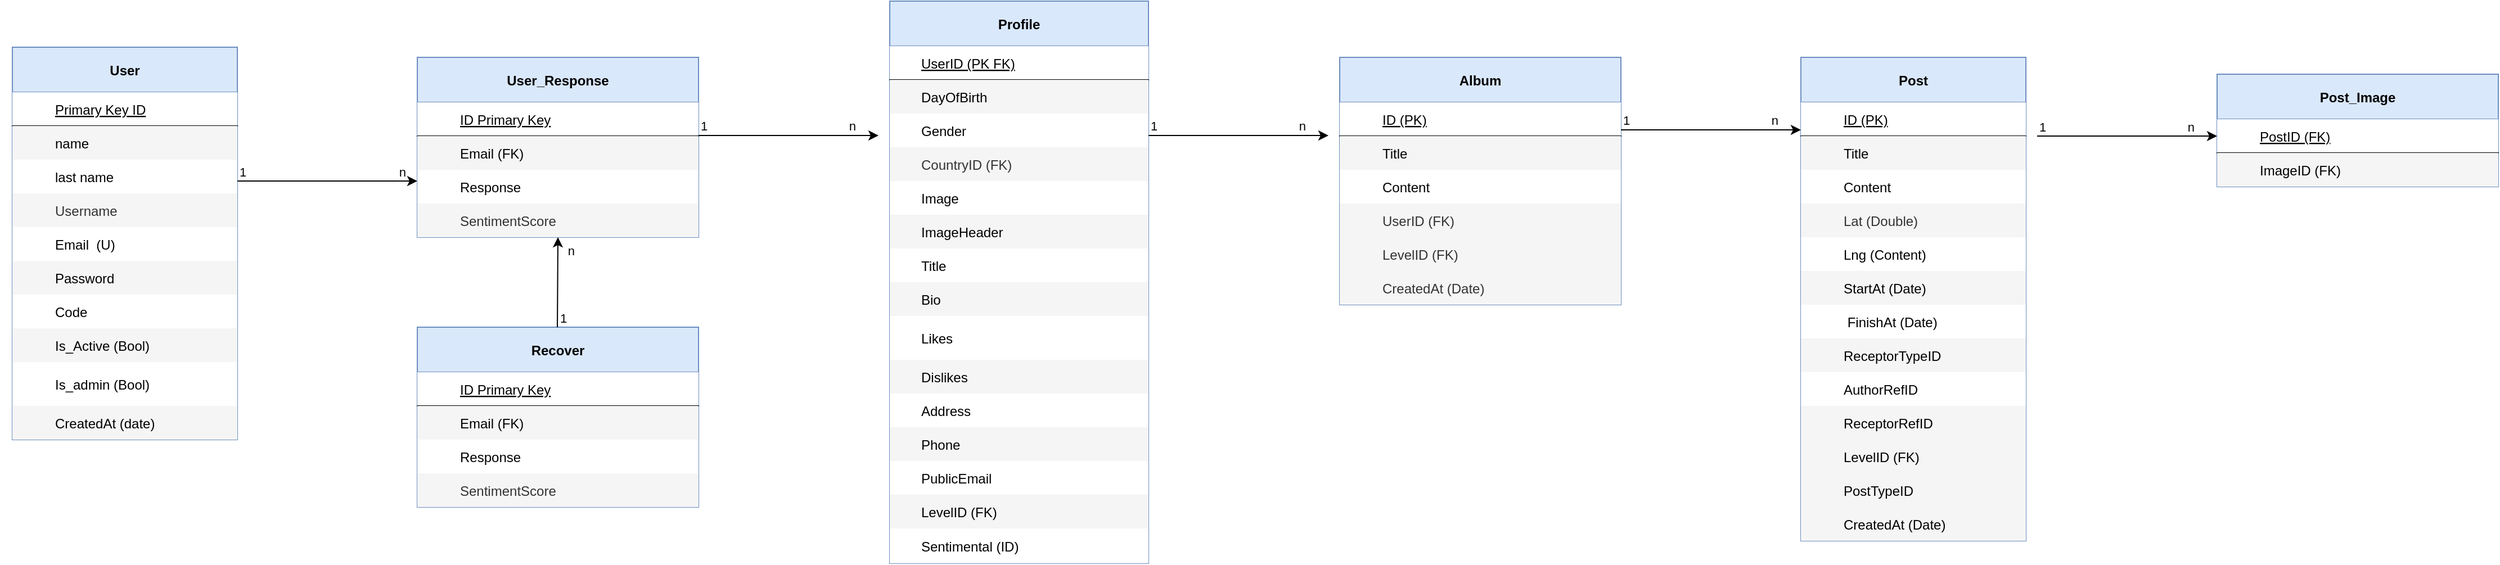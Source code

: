 <mxfile version="24.2.5" type="github">
  <diagram id="R2lEEEUBdFMjLlhIrx00" name="Page-1">
    <mxGraphModel dx="1050" dy="557" grid="1" gridSize="10" guides="1" tooltips="1" connect="1" arrows="1" fold="1" page="1" pageScale="1" pageWidth="850" pageHeight="1100" math="0" shadow="0" extFonts="Permanent Marker^https://fonts.googleapis.com/css?family=Permanent+Marker">
      <root>
        <mxCell id="0" />
        <mxCell id="1" parent="0" />
        <mxCell id="C-vyLk0tnHw3VtMMgP7b-23" value="User" style="shape=table;startSize=40;container=1;collapsible=1;childLayout=tableLayout;fixedRows=1;rowLines=0;fontStyle=1;align=center;resizeLast=1;fillColor=#dae8fc;strokeColor=#6c8ebf;" parent="1" vertex="1">
          <mxGeometry x="130" y="121" width="200" height="349" as="geometry" />
        </mxCell>
        <mxCell id="C-vyLk0tnHw3VtMMgP7b-24" value="" style="shape=partialRectangle;collapsible=0;dropTarget=0;pointerEvents=0;points=[[0,0.5],[1,0.5]];portConstraint=eastwest;top=0;left=0;right=0;bottom=1;" parent="C-vyLk0tnHw3VtMMgP7b-23" vertex="1">
          <mxGeometry y="40" width="200" height="30" as="geometry" />
        </mxCell>
        <mxCell id="C-vyLk0tnHw3VtMMgP7b-25" value="" style="shape=partialRectangle;overflow=hidden;connectable=0;fillColor=none;top=0;left=0;bottom=0;right=0;fontStyle=1;" parent="C-vyLk0tnHw3VtMMgP7b-24" vertex="1">
          <mxGeometry width="30" height="30" as="geometry">
            <mxRectangle width="30" height="30" as="alternateBounds" />
          </mxGeometry>
        </mxCell>
        <mxCell id="C-vyLk0tnHw3VtMMgP7b-26" value="Primary Key ID" style="shape=partialRectangle;overflow=hidden;connectable=0;fillColor=none;top=0;left=0;bottom=0;right=0;align=left;spacingLeft=6;fontStyle=4;" parent="C-vyLk0tnHw3VtMMgP7b-24" vertex="1">
          <mxGeometry x="30" width="170" height="30" as="geometry">
            <mxRectangle width="170" height="30" as="alternateBounds" />
          </mxGeometry>
        </mxCell>
        <mxCell id="eIMBk2BtrGEwLz7ibbDw-9" value="" style="shape=partialRectangle;collapsible=0;dropTarget=0;pointerEvents=0;fillColor=#f5f5f5;points=[[0,0.5],[1,0.5]];portConstraint=eastwest;top=0;left=0;right=0;bottom=0;fontColor=#333333;strokeColor=#666666;" vertex="1" parent="C-vyLk0tnHw3VtMMgP7b-23">
          <mxGeometry y="70" width="200" height="30" as="geometry" />
        </mxCell>
        <mxCell id="eIMBk2BtrGEwLz7ibbDw-10" value="" style="shape=partialRectangle;overflow=hidden;connectable=0;fillColor=none;top=0;left=0;bottom=0;right=0;" vertex="1" parent="eIMBk2BtrGEwLz7ibbDw-9">
          <mxGeometry width="30" height="30" as="geometry">
            <mxRectangle width="30" height="30" as="alternateBounds" />
          </mxGeometry>
        </mxCell>
        <mxCell id="eIMBk2BtrGEwLz7ibbDw-11" value="name " style="shape=partialRectangle;overflow=hidden;connectable=0;fillColor=none;top=0;left=0;bottom=0;right=0;align=left;spacingLeft=6;" vertex="1" parent="eIMBk2BtrGEwLz7ibbDw-9">
          <mxGeometry x="30" width="170" height="30" as="geometry">
            <mxRectangle width="170" height="30" as="alternateBounds" />
          </mxGeometry>
        </mxCell>
        <mxCell id="eIMBk2BtrGEwLz7ibbDw-12" value="" style="shape=partialRectangle;collapsible=0;dropTarget=0;pointerEvents=0;points=[[0,0.5],[1,0.5]];portConstraint=eastwest;top=0;left=0;right=0;bottom=0;" vertex="1" parent="C-vyLk0tnHw3VtMMgP7b-23">
          <mxGeometry y="100" width="200" height="30" as="geometry" />
        </mxCell>
        <mxCell id="eIMBk2BtrGEwLz7ibbDw-13" value="" style="shape=partialRectangle;overflow=hidden;connectable=0;fillColor=none;top=0;left=0;bottom=0;right=0;" vertex="1" parent="eIMBk2BtrGEwLz7ibbDw-12">
          <mxGeometry width="30" height="30" as="geometry">
            <mxRectangle width="30" height="30" as="alternateBounds" />
          </mxGeometry>
        </mxCell>
        <mxCell id="eIMBk2BtrGEwLz7ibbDw-14" value="last name" style="shape=partialRectangle;overflow=hidden;connectable=0;fillColor=none;top=0;left=0;bottom=0;right=0;align=left;spacingLeft=6;" vertex="1" parent="eIMBk2BtrGEwLz7ibbDw-12">
          <mxGeometry x="30" width="170" height="30" as="geometry">
            <mxRectangle width="170" height="30" as="alternateBounds" />
          </mxGeometry>
        </mxCell>
        <mxCell id="eIMBk2BtrGEwLz7ibbDw-15" value="" style="shape=partialRectangle;collapsible=0;dropTarget=0;pointerEvents=0;fillColor=#dae8fc;points=[[0,0.5],[1,0.5]];portConstraint=eastwest;top=0;left=0;right=0;bottom=0;strokeColor=#6c8ebf;" vertex="1" parent="C-vyLk0tnHw3VtMMgP7b-23">
          <mxGeometry y="130" width="200" height="30" as="geometry" />
        </mxCell>
        <mxCell id="eIMBk2BtrGEwLz7ibbDw-16" value="" style="shape=partialRectangle;overflow=hidden;connectable=0;fillColor=#f5f5f5;top=0;left=0;bottom=0;right=0;fontColor=#333333;strokeColor=#666666;" vertex="1" parent="eIMBk2BtrGEwLz7ibbDw-15">
          <mxGeometry width="30" height="30" as="geometry">
            <mxRectangle width="30" height="30" as="alternateBounds" />
          </mxGeometry>
        </mxCell>
        <mxCell id="eIMBk2BtrGEwLz7ibbDw-17" value="Username" style="shape=partialRectangle;overflow=hidden;connectable=0;fillColor=#f5f5f5;top=0;left=0;bottom=0;right=0;align=left;spacingLeft=6;fontColor=#333333;strokeColor=#666666;" vertex="1" parent="eIMBk2BtrGEwLz7ibbDw-15">
          <mxGeometry x="30" width="170" height="30" as="geometry">
            <mxRectangle width="170" height="30" as="alternateBounds" />
          </mxGeometry>
        </mxCell>
        <mxCell id="eIMBk2BtrGEwLz7ibbDw-18" value="" style="shape=partialRectangle;collapsible=0;dropTarget=0;pointerEvents=0;points=[[0,0.5],[1,0.5]];portConstraint=eastwest;top=0;left=0;right=0;bottom=0;" vertex="1" parent="C-vyLk0tnHw3VtMMgP7b-23">
          <mxGeometry y="160" width="200" height="30" as="geometry" />
        </mxCell>
        <mxCell id="eIMBk2BtrGEwLz7ibbDw-19" value="" style="shape=partialRectangle;overflow=hidden;connectable=0;fillColor=none;top=0;left=0;bottom=0;right=0;" vertex="1" parent="eIMBk2BtrGEwLz7ibbDw-18">
          <mxGeometry width="30" height="30" as="geometry">
            <mxRectangle width="30" height="30" as="alternateBounds" />
          </mxGeometry>
        </mxCell>
        <mxCell id="eIMBk2BtrGEwLz7ibbDw-20" value="Email  (U)" style="shape=partialRectangle;overflow=hidden;connectable=0;fillColor=none;top=0;left=0;bottom=0;right=0;align=left;spacingLeft=6;" vertex="1" parent="eIMBk2BtrGEwLz7ibbDw-18">
          <mxGeometry x="30" width="170" height="30" as="geometry">
            <mxRectangle width="170" height="30" as="alternateBounds" />
          </mxGeometry>
        </mxCell>
        <mxCell id="eIMBk2BtrGEwLz7ibbDw-21" value="" style="shape=partialRectangle;collapsible=0;dropTarget=0;pointerEvents=0;fillColor=#f5f5f5;points=[[0,0.5],[1,0.5]];portConstraint=eastwest;top=0;left=0;right=0;bottom=0;fontColor=#333333;strokeColor=#666666;" vertex="1" parent="C-vyLk0tnHw3VtMMgP7b-23">
          <mxGeometry y="190" width="200" height="30" as="geometry" />
        </mxCell>
        <mxCell id="eIMBk2BtrGEwLz7ibbDw-22" value="" style="shape=partialRectangle;overflow=hidden;connectable=0;fillColor=none;top=0;left=0;bottom=0;right=0;" vertex="1" parent="eIMBk2BtrGEwLz7ibbDw-21">
          <mxGeometry width="30" height="30" as="geometry">
            <mxRectangle width="30" height="30" as="alternateBounds" />
          </mxGeometry>
        </mxCell>
        <mxCell id="eIMBk2BtrGEwLz7ibbDw-23" value="Password" style="shape=partialRectangle;overflow=hidden;connectable=0;fillColor=none;top=0;left=0;bottom=0;right=0;align=left;spacingLeft=6;" vertex="1" parent="eIMBk2BtrGEwLz7ibbDw-21">
          <mxGeometry x="30" width="170" height="30" as="geometry">
            <mxRectangle width="170" height="30" as="alternateBounds" />
          </mxGeometry>
        </mxCell>
        <mxCell id="eIMBk2BtrGEwLz7ibbDw-24" value="" style="shape=partialRectangle;collapsible=0;dropTarget=0;pointerEvents=0;points=[[0,0.5],[1,0.5]];portConstraint=eastwest;top=0;left=0;right=0;bottom=0;" vertex="1" parent="C-vyLk0tnHw3VtMMgP7b-23">
          <mxGeometry y="220" width="200" height="30" as="geometry" />
        </mxCell>
        <mxCell id="eIMBk2BtrGEwLz7ibbDw-25" value="" style="shape=partialRectangle;overflow=hidden;connectable=0;fillColor=none;top=0;left=0;bottom=0;right=0;" vertex="1" parent="eIMBk2BtrGEwLz7ibbDw-24">
          <mxGeometry width="30" height="30" as="geometry">
            <mxRectangle width="30" height="30" as="alternateBounds" />
          </mxGeometry>
        </mxCell>
        <mxCell id="eIMBk2BtrGEwLz7ibbDw-26" value="Code" style="shape=partialRectangle;overflow=hidden;connectable=0;fillColor=none;top=0;left=0;bottom=0;right=0;align=left;spacingLeft=6;" vertex="1" parent="eIMBk2BtrGEwLz7ibbDw-24">
          <mxGeometry x="30" width="170" height="30" as="geometry">
            <mxRectangle width="170" height="30" as="alternateBounds" />
          </mxGeometry>
        </mxCell>
        <mxCell id="eIMBk2BtrGEwLz7ibbDw-27" value="" style="shape=partialRectangle;collapsible=0;dropTarget=0;pointerEvents=0;fillColor=#f5f5f5;points=[[0,0.5],[1,0.5]];portConstraint=eastwest;top=0;left=0;right=0;bottom=0;fontColor=#333333;strokeColor=#666666;" vertex="1" parent="C-vyLk0tnHw3VtMMgP7b-23">
          <mxGeometry y="250" width="200" height="30" as="geometry" />
        </mxCell>
        <mxCell id="eIMBk2BtrGEwLz7ibbDw-28" value="" style="shape=partialRectangle;overflow=hidden;connectable=0;fillColor=none;top=0;left=0;bottom=0;right=0;" vertex="1" parent="eIMBk2BtrGEwLz7ibbDw-27">
          <mxGeometry width="30" height="30" as="geometry">
            <mxRectangle width="30" height="30" as="alternateBounds" />
          </mxGeometry>
        </mxCell>
        <mxCell id="eIMBk2BtrGEwLz7ibbDw-29" value="Is_Active (Bool)" style="shape=partialRectangle;overflow=hidden;connectable=0;fillColor=none;top=0;left=0;bottom=0;right=0;align=left;spacingLeft=6;" vertex="1" parent="eIMBk2BtrGEwLz7ibbDw-27">
          <mxGeometry x="30" width="170" height="30" as="geometry">
            <mxRectangle width="170" height="30" as="alternateBounds" />
          </mxGeometry>
        </mxCell>
        <mxCell id="eIMBk2BtrGEwLz7ibbDw-30" value="" style="shape=partialRectangle;collapsible=0;dropTarget=0;pointerEvents=0;points=[[0,0.5],[1,0.5]];portConstraint=eastwest;top=0;left=0;right=0;bottom=0;" vertex="1" parent="C-vyLk0tnHw3VtMMgP7b-23">
          <mxGeometry y="280" width="200" height="39" as="geometry" />
        </mxCell>
        <mxCell id="eIMBk2BtrGEwLz7ibbDw-31" value="" style="shape=partialRectangle;overflow=hidden;connectable=0;fillColor=none;top=0;left=0;bottom=0;right=0;" vertex="1" parent="eIMBk2BtrGEwLz7ibbDw-30">
          <mxGeometry width="30" height="39" as="geometry">
            <mxRectangle width="30" height="39" as="alternateBounds" />
          </mxGeometry>
        </mxCell>
        <mxCell id="eIMBk2BtrGEwLz7ibbDw-32" value="Is_admin (Bool)" style="shape=partialRectangle;overflow=hidden;connectable=0;fillColor=none;top=0;left=0;bottom=0;right=0;align=left;spacingLeft=6;" vertex="1" parent="eIMBk2BtrGEwLz7ibbDw-30">
          <mxGeometry x="30" width="170" height="39" as="geometry">
            <mxRectangle width="170" height="39" as="alternateBounds" />
          </mxGeometry>
        </mxCell>
        <mxCell id="C-vyLk0tnHw3VtMMgP7b-27" value="" style="shape=partialRectangle;collapsible=0;dropTarget=0;pointerEvents=0;fillColor=#f5f5f5;points=[[0,0.5],[1,0.5]];portConstraint=eastwest;top=0;left=0;right=0;bottom=0;fontColor=#333333;strokeColor=#666666;" parent="C-vyLk0tnHw3VtMMgP7b-23" vertex="1">
          <mxGeometry y="319" width="200" height="30" as="geometry" />
        </mxCell>
        <mxCell id="C-vyLk0tnHw3VtMMgP7b-28" value="" style="shape=partialRectangle;overflow=hidden;connectable=0;fillColor=none;top=0;left=0;bottom=0;right=0;" parent="C-vyLk0tnHw3VtMMgP7b-27" vertex="1">
          <mxGeometry width="30" height="30" as="geometry">
            <mxRectangle width="30" height="30" as="alternateBounds" />
          </mxGeometry>
        </mxCell>
        <mxCell id="C-vyLk0tnHw3VtMMgP7b-29" value="CreatedAt (date)" style="shape=partialRectangle;overflow=hidden;connectable=0;fillColor=none;top=0;left=0;bottom=0;right=0;align=left;spacingLeft=6;" parent="C-vyLk0tnHw3VtMMgP7b-27" vertex="1">
          <mxGeometry x="30" width="170" height="30" as="geometry">
            <mxRectangle width="170" height="30" as="alternateBounds" />
          </mxGeometry>
        </mxCell>
        <mxCell id="eIMBk2BtrGEwLz7ibbDw-5" value="" style="shape=partialRectangle;overflow=hidden;connectable=0;fillColor=none;top=0;left=0;bottom=0;right=0;fontStyle=1;" vertex="1" parent="1">
          <mxGeometry x="120" y="180" width="30" height="30" as="geometry">
            <mxRectangle width="30" height="30" as="alternateBounds" />
          </mxGeometry>
        </mxCell>
        <mxCell id="eIMBk2BtrGEwLz7ibbDw-33" value="User_Response" style="shape=table;startSize=40;container=1;collapsible=1;childLayout=tableLayout;fixedRows=1;rowLines=0;fontStyle=1;align=center;resizeLast=1;fillColor=#dae8fc;strokeColor=#6c8ebf;" vertex="1" parent="1">
          <mxGeometry x="490" y="130" width="250" height="160" as="geometry" />
        </mxCell>
        <mxCell id="eIMBk2BtrGEwLz7ibbDw-34" value="" style="shape=partialRectangle;collapsible=0;dropTarget=0;pointerEvents=0;points=[[0,0.5],[1,0.5]];portConstraint=eastwest;top=0;left=0;right=0;bottom=1;" vertex="1" parent="eIMBk2BtrGEwLz7ibbDw-33">
          <mxGeometry y="40" width="250" height="30" as="geometry" />
        </mxCell>
        <mxCell id="eIMBk2BtrGEwLz7ibbDw-35" value="" style="shape=partialRectangle;overflow=hidden;connectable=0;fillColor=none;top=0;left=0;bottom=0;right=0;fontStyle=1;" vertex="1" parent="eIMBk2BtrGEwLz7ibbDw-34">
          <mxGeometry width="30" height="30" as="geometry">
            <mxRectangle width="30" height="30" as="alternateBounds" />
          </mxGeometry>
        </mxCell>
        <mxCell id="eIMBk2BtrGEwLz7ibbDw-36" value="ID Primary Key" style="shape=partialRectangle;overflow=hidden;connectable=0;fillColor=none;top=0;left=0;bottom=0;right=0;align=left;spacingLeft=6;fontStyle=4;" vertex="1" parent="eIMBk2BtrGEwLz7ibbDw-34">
          <mxGeometry x="30" width="220" height="30" as="geometry">
            <mxRectangle width="220" height="30" as="alternateBounds" />
          </mxGeometry>
        </mxCell>
        <mxCell id="eIMBk2BtrGEwLz7ibbDw-37" value="" style="shape=partialRectangle;collapsible=0;dropTarget=0;pointerEvents=0;fillColor=#f5f5f5;points=[[0,0.5],[1,0.5]];portConstraint=eastwest;top=0;left=0;right=0;bottom=0;fontColor=#333333;strokeColor=#666666;" vertex="1" parent="eIMBk2BtrGEwLz7ibbDw-33">
          <mxGeometry y="70" width="250" height="30" as="geometry" />
        </mxCell>
        <mxCell id="eIMBk2BtrGEwLz7ibbDw-38" value="" style="shape=partialRectangle;overflow=hidden;connectable=0;fillColor=none;top=0;left=0;bottom=0;right=0;" vertex="1" parent="eIMBk2BtrGEwLz7ibbDw-37">
          <mxGeometry width="30" height="30" as="geometry">
            <mxRectangle width="30" height="30" as="alternateBounds" />
          </mxGeometry>
        </mxCell>
        <mxCell id="eIMBk2BtrGEwLz7ibbDw-39" value="Email (FK)" style="shape=partialRectangle;overflow=hidden;connectable=0;fillColor=none;top=0;left=0;bottom=0;right=0;align=left;spacingLeft=6;" vertex="1" parent="eIMBk2BtrGEwLz7ibbDw-37">
          <mxGeometry x="30" width="220" height="30" as="geometry">
            <mxRectangle width="220" height="30" as="alternateBounds" />
          </mxGeometry>
        </mxCell>
        <mxCell id="eIMBk2BtrGEwLz7ibbDw-40" value="" style="shape=partialRectangle;collapsible=0;dropTarget=0;pointerEvents=0;points=[[0,0.5],[1,0.5]];portConstraint=eastwest;top=0;left=0;right=0;bottom=0;" vertex="1" parent="eIMBk2BtrGEwLz7ibbDw-33">
          <mxGeometry y="100" width="250" height="30" as="geometry" />
        </mxCell>
        <mxCell id="eIMBk2BtrGEwLz7ibbDw-41" value="" style="shape=partialRectangle;overflow=hidden;connectable=0;fillColor=none;top=0;left=0;bottom=0;right=0;" vertex="1" parent="eIMBk2BtrGEwLz7ibbDw-40">
          <mxGeometry width="30" height="30" as="geometry">
            <mxRectangle width="30" height="30" as="alternateBounds" />
          </mxGeometry>
        </mxCell>
        <mxCell id="eIMBk2BtrGEwLz7ibbDw-42" value="Response" style="shape=partialRectangle;overflow=hidden;connectable=0;fillColor=none;top=0;left=0;bottom=0;right=0;align=left;spacingLeft=6;" vertex="1" parent="eIMBk2BtrGEwLz7ibbDw-40">
          <mxGeometry x="30" width="220" height="30" as="geometry">
            <mxRectangle width="220" height="30" as="alternateBounds" />
          </mxGeometry>
        </mxCell>
        <mxCell id="eIMBk2BtrGEwLz7ibbDw-43" value="" style="shape=partialRectangle;collapsible=0;dropTarget=0;pointerEvents=0;fillColor=#dae8fc;points=[[0,0.5],[1,0.5]];portConstraint=eastwest;top=0;left=0;right=0;bottom=0;strokeColor=#6c8ebf;" vertex="1" parent="eIMBk2BtrGEwLz7ibbDw-33">
          <mxGeometry y="130" width="250" height="30" as="geometry" />
        </mxCell>
        <mxCell id="eIMBk2BtrGEwLz7ibbDw-44" value="" style="shape=partialRectangle;overflow=hidden;connectable=0;fillColor=#f5f5f5;top=0;left=0;bottom=0;right=0;fontColor=#333333;strokeColor=#666666;" vertex="1" parent="eIMBk2BtrGEwLz7ibbDw-43">
          <mxGeometry width="30" height="30" as="geometry">
            <mxRectangle width="30" height="30" as="alternateBounds" />
          </mxGeometry>
        </mxCell>
        <mxCell id="eIMBk2BtrGEwLz7ibbDw-45" value="SentimentScore" style="shape=partialRectangle;overflow=hidden;connectable=0;fillColor=#f5f5f5;top=0;left=0;bottom=0;right=0;align=left;spacingLeft=6;fontColor=#333333;strokeColor=#666666;" vertex="1" parent="eIMBk2BtrGEwLz7ibbDw-43">
          <mxGeometry x="30" width="220" height="30" as="geometry">
            <mxRectangle width="220" height="30" as="alternateBounds" />
          </mxGeometry>
        </mxCell>
        <mxCell id="eIMBk2BtrGEwLz7ibbDw-68" value="Profile" style="shape=table;startSize=40;container=1;collapsible=1;childLayout=tableLayout;fixedRows=1;rowLines=0;fontStyle=1;align=center;resizeLast=1;fillColor=#dae8fc;strokeColor=#6c8ebf;" vertex="1" parent="1">
          <mxGeometry x="910" y="80" width="230" height="500" as="geometry" />
        </mxCell>
        <mxCell id="eIMBk2BtrGEwLz7ibbDw-69" value="" style="shape=partialRectangle;collapsible=0;dropTarget=0;pointerEvents=0;points=[[0,0.5],[1,0.5]];portConstraint=eastwest;top=0;left=0;right=0;bottom=1;" vertex="1" parent="eIMBk2BtrGEwLz7ibbDw-68">
          <mxGeometry y="40" width="230" height="30" as="geometry" />
        </mxCell>
        <mxCell id="eIMBk2BtrGEwLz7ibbDw-70" value="" style="shape=partialRectangle;overflow=hidden;connectable=0;fillColor=none;top=0;left=0;bottom=0;right=0;fontStyle=1;" vertex="1" parent="eIMBk2BtrGEwLz7ibbDw-69">
          <mxGeometry width="20" height="30" as="geometry">
            <mxRectangle width="20" height="30" as="alternateBounds" />
          </mxGeometry>
        </mxCell>
        <mxCell id="eIMBk2BtrGEwLz7ibbDw-71" value="UserID (PK FK)" style="shape=partialRectangle;overflow=hidden;connectable=0;fillColor=none;top=0;left=0;bottom=0;right=0;align=left;spacingLeft=6;fontStyle=4;" vertex="1" parent="eIMBk2BtrGEwLz7ibbDw-69">
          <mxGeometry x="20" width="210" height="30" as="geometry">
            <mxRectangle width="210" height="30" as="alternateBounds" />
          </mxGeometry>
        </mxCell>
        <mxCell id="eIMBk2BtrGEwLz7ibbDw-72" value="" style="shape=partialRectangle;collapsible=0;dropTarget=0;pointerEvents=0;fillColor=#f5f5f5;points=[[0,0.5],[1,0.5]];portConstraint=eastwest;top=0;left=0;right=0;bottom=0;fontColor=#333333;strokeColor=#666666;" vertex="1" parent="eIMBk2BtrGEwLz7ibbDw-68">
          <mxGeometry y="70" width="230" height="30" as="geometry" />
        </mxCell>
        <mxCell id="eIMBk2BtrGEwLz7ibbDw-73" value="" style="shape=partialRectangle;overflow=hidden;connectable=0;fillColor=none;top=0;left=0;bottom=0;right=0;" vertex="1" parent="eIMBk2BtrGEwLz7ibbDw-72">
          <mxGeometry width="20" height="30" as="geometry">
            <mxRectangle width="20" height="30" as="alternateBounds" />
          </mxGeometry>
        </mxCell>
        <mxCell id="eIMBk2BtrGEwLz7ibbDw-74" value="DayOfBirth" style="shape=partialRectangle;overflow=hidden;connectable=0;fillColor=none;top=0;left=0;bottom=0;right=0;align=left;spacingLeft=6;" vertex="1" parent="eIMBk2BtrGEwLz7ibbDw-72">
          <mxGeometry x="20" width="210" height="30" as="geometry">
            <mxRectangle width="210" height="30" as="alternateBounds" />
          </mxGeometry>
        </mxCell>
        <mxCell id="eIMBk2BtrGEwLz7ibbDw-75" value="" style="shape=partialRectangle;collapsible=0;dropTarget=0;pointerEvents=0;points=[[0,0.5],[1,0.5]];portConstraint=eastwest;top=0;left=0;right=0;bottom=0;" vertex="1" parent="eIMBk2BtrGEwLz7ibbDw-68">
          <mxGeometry y="100" width="230" height="30" as="geometry" />
        </mxCell>
        <mxCell id="eIMBk2BtrGEwLz7ibbDw-76" value="" style="shape=partialRectangle;overflow=hidden;connectable=0;fillColor=none;top=0;left=0;bottom=0;right=0;" vertex="1" parent="eIMBk2BtrGEwLz7ibbDw-75">
          <mxGeometry width="20" height="30" as="geometry">
            <mxRectangle width="20" height="30" as="alternateBounds" />
          </mxGeometry>
        </mxCell>
        <mxCell id="eIMBk2BtrGEwLz7ibbDw-77" value="Gender" style="shape=partialRectangle;overflow=hidden;connectable=0;fillColor=none;top=0;left=0;bottom=0;right=0;align=left;spacingLeft=6;" vertex="1" parent="eIMBk2BtrGEwLz7ibbDw-75">
          <mxGeometry x="20" width="210" height="30" as="geometry">
            <mxRectangle width="210" height="30" as="alternateBounds" />
          </mxGeometry>
        </mxCell>
        <mxCell id="eIMBk2BtrGEwLz7ibbDw-78" value="" style="shape=partialRectangle;collapsible=0;dropTarget=0;pointerEvents=0;fillColor=#dae8fc;points=[[0,0.5],[1,0.5]];portConstraint=eastwest;top=0;left=0;right=0;bottom=0;strokeColor=#6c8ebf;" vertex="1" parent="eIMBk2BtrGEwLz7ibbDw-68">
          <mxGeometry y="130" width="230" height="30" as="geometry" />
        </mxCell>
        <mxCell id="eIMBk2BtrGEwLz7ibbDw-79" value="" style="shape=partialRectangle;overflow=hidden;connectable=0;fillColor=#f5f5f5;top=0;left=0;bottom=0;right=0;fontColor=#333333;strokeColor=#666666;" vertex="1" parent="eIMBk2BtrGEwLz7ibbDw-78">
          <mxGeometry width="20" height="30" as="geometry">
            <mxRectangle width="20" height="30" as="alternateBounds" />
          </mxGeometry>
        </mxCell>
        <mxCell id="eIMBk2BtrGEwLz7ibbDw-80" value="CountryID (FK)" style="shape=partialRectangle;overflow=hidden;connectable=0;fillColor=#f5f5f5;top=0;left=0;bottom=0;right=0;align=left;spacingLeft=6;fontColor=#333333;strokeColor=#666666;" vertex="1" parent="eIMBk2BtrGEwLz7ibbDw-78">
          <mxGeometry x="20" width="210" height="30" as="geometry">
            <mxRectangle width="210" height="30" as="alternateBounds" />
          </mxGeometry>
        </mxCell>
        <mxCell id="eIMBk2BtrGEwLz7ibbDw-81" value="" style="shape=partialRectangle;collapsible=0;dropTarget=0;pointerEvents=0;points=[[0,0.5],[1,0.5]];portConstraint=eastwest;top=0;left=0;right=0;bottom=0;" vertex="1" parent="eIMBk2BtrGEwLz7ibbDw-68">
          <mxGeometry y="160" width="230" height="30" as="geometry" />
        </mxCell>
        <mxCell id="eIMBk2BtrGEwLz7ibbDw-82" value="" style="shape=partialRectangle;overflow=hidden;connectable=0;fillColor=none;top=0;left=0;bottom=0;right=0;" vertex="1" parent="eIMBk2BtrGEwLz7ibbDw-81">
          <mxGeometry width="20" height="30" as="geometry">
            <mxRectangle width="20" height="30" as="alternateBounds" />
          </mxGeometry>
        </mxCell>
        <mxCell id="eIMBk2BtrGEwLz7ibbDw-83" value="Image" style="shape=partialRectangle;overflow=hidden;connectable=0;fillColor=none;top=0;left=0;bottom=0;right=0;align=left;spacingLeft=6;" vertex="1" parent="eIMBk2BtrGEwLz7ibbDw-81">
          <mxGeometry x="20" width="210" height="30" as="geometry">
            <mxRectangle width="210" height="30" as="alternateBounds" />
          </mxGeometry>
        </mxCell>
        <mxCell id="eIMBk2BtrGEwLz7ibbDw-84" value="" style="shape=partialRectangle;collapsible=0;dropTarget=0;pointerEvents=0;fillColor=#f5f5f5;points=[[0,0.5],[1,0.5]];portConstraint=eastwest;top=0;left=0;right=0;bottom=0;fontColor=#333333;strokeColor=#666666;" vertex="1" parent="eIMBk2BtrGEwLz7ibbDw-68">
          <mxGeometry y="190" width="230" height="30" as="geometry" />
        </mxCell>
        <mxCell id="eIMBk2BtrGEwLz7ibbDw-85" value="" style="shape=partialRectangle;overflow=hidden;connectable=0;fillColor=none;top=0;left=0;bottom=0;right=0;" vertex="1" parent="eIMBk2BtrGEwLz7ibbDw-84">
          <mxGeometry width="20" height="30" as="geometry">
            <mxRectangle width="20" height="30" as="alternateBounds" />
          </mxGeometry>
        </mxCell>
        <mxCell id="eIMBk2BtrGEwLz7ibbDw-86" value="ImageHeader" style="shape=partialRectangle;overflow=hidden;connectable=0;fillColor=none;top=0;left=0;bottom=0;right=0;align=left;spacingLeft=6;" vertex="1" parent="eIMBk2BtrGEwLz7ibbDw-84">
          <mxGeometry x="20" width="210" height="30" as="geometry">
            <mxRectangle width="210" height="30" as="alternateBounds" />
          </mxGeometry>
        </mxCell>
        <mxCell id="eIMBk2BtrGEwLz7ibbDw-87" value="" style="shape=partialRectangle;collapsible=0;dropTarget=0;pointerEvents=0;points=[[0,0.5],[1,0.5]];portConstraint=eastwest;top=0;left=0;right=0;bottom=0;" vertex="1" parent="eIMBk2BtrGEwLz7ibbDw-68">
          <mxGeometry y="220" width="230" height="30" as="geometry" />
        </mxCell>
        <mxCell id="eIMBk2BtrGEwLz7ibbDw-88" value="" style="shape=partialRectangle;overflow=hidden;connectable=0;fillColor=none;top=0;left=0;bottom=0;right=0;" vertex="1" parent="eIMBk2BtrGEwLz7ibbDw-87">
          <mxGeometry width="20" height="30" as="geometry">
            <mxRectangle width="20" height="30" as="alternateBounds" />
          </mxGeometry>
        </mxCell>
        <mxCell id="eIMBk2BtrGEwLz7ibbDw-89" value="Title" style="shape=partialRectangle;overflow=hidden;connectable=0;fillColor=none;top=0;left=0;bottom=0;right=0;align=left;spacingLeft=6;" vertex="1" parent="eIMBk2BtrGEwLz7ibbDw-87">
          <mxGeometry x="20" width="210" height="30" as="geometry">
            <mxRectangle width="210" height="30" as="alternateBounds" />
          </mxGeometry>
        </mxCell>
        <mxCell id="eIMBk2BtrGEwLz7ibbDw-90" value="" style="shape=partialRectangle;collapsible=0;dropTarget=0;pointerEvents=0;fillColor=#f5f5f5;points=[[0,0.5],[1,0.5]];portConstraint=eastwest;top=0;left=0;right=0;bottom=0;fontColor=#333333;strokeColor=#666666;" vertex="1" parent="eIMBk2BtrGEwLz7ibbDw-68">
          <mxGeometry y="250" width="230" height="30" as="geometry" />
        </mxCell>
        <mxCell id="eIMBk2BtrGEwLz7ibbDw-91" value="" style="shape=partialRectangle;overflow=hidden;connectable=0;fillColor=none;top=0;left=0;bottom=0;right=0;" vertex="1" parent="eIMBk2BtrGEwLz7ibbDw-90">
          <mxGeometry width="20" height="30" as="geometry">
            <mxRectangle width="20" height="30" as="alternateBounds" />
          </mxGeometry>
        </mxCell>
        <mxCell id="eIMBk2BtrGEwLz7ibbDw-92" value="Bio" style="shape=partialRectangle;overflow=hidden;connectable=0;fillColor=none;top=0;left=0;bottom=0;right=0;align=left;spacingLeft=6;" vertex="1" parent="eIMBk2BtrGEwLz7ibbDw-90">
          <mxGeometry x="20" width="210" height="30" as="geometry">
            <mxRectangle width="210" height="30" as="alternateBounds" />
          </mxGeometry>
        </mxCell>
        <mxCell id="eIMBk2BtrGEwLz7ibbDw-93" value="" style="shape=partialRectangle;collapsible=0;dropTarget=0;pointerEvents=0;points=[[0,0.5],[1,0.5]];portConstraint=eastwest;top=0;left=0;right=0;bottom=0;" vertex="1" parent="eIMBk2BtrGEwLz7ibbDw-68">
          <mxGeometry y="280" width="230" height="39" as="geometry" />
        </mxCell>
        <mxCell id="eIMBk2BtrGEwLz7ibbDw-94" value="" style="shape=partialRectangle;overflow=hidden;connectable=0;fillColor=none;top=0;left=0;bottom=0;right=0;" vertex="1" parent="eIMBk2BtrGEwLz7ibbDw-93">
          <mxGeometry width="20" height="39" as="geometry">
            <mxRectangle width="20" height="39" as="alternateBounds" />
          </mxGeometry>
        </mxCell>
        <mxCell id="eIMBk2BtrGEwLz7ibbDw-95" value="Likes" style="shape=partialRectangle;overflow=hidden;connectable=0;fillColor=none;top=0;left=0;bottom=0;right=0;align=left;spacingLeft=6;" vertex="1" parent="eIMBk2BtrGEwLz7ibbDw-93">
          <mxGeometry x="20" width="210" height="39" as="geometry">
            <mxRectangle width="210" height="39" as="alternateBounds" />
          </mxGeometry>
        </mxCell>
        <mxCell id="eIMBk2BtrGEwLz7ibbDw-108" value="" style="shape=partialRectangle;collapsible=0;dropTarget=0;pointerEvents=0;fillColor=#f5f5f5;points=[[0,0.5],[1,0.5]];portConstraint=eastwest;top=0;left=0;right=0;bottom=0;fontColor=#333333;strokeColor=#666666;" vertex="1" parent="eIMBk2BtrGEwLz7ibbDw-68">
          <mxGeometry y="319" width="230" height="30" as="geometry" />
        </mxCell>
        <mxCell id="eIMBk2BtrGEwLz7ibbDw-109" value="" style="shape=partialRectangle;overflow=hidden;connectable=0;fillColor=none;top=0;left=0;bottom=0;right=0;" vertex="1" parent="eIMBk2BtrGEwLz7ibbDw-108">
          <mxGeometry width="20" height="30" as="geometry">
            <mxRectangle width="20" height="30" as="alternateBounds" />
          </mxGeometry>
        </mxCell>
        <mxCell id="eIMBk2BtrGEwLz7ibbDw-110" value="Dislikes" style="shape=partialRectangle;overflow=hidden;connectable=0;fillColor=none;top=0;left=0;bottom=0;right=0;align=left;spacingLeft=6;" vertex="1" parent="eIMBk2BtrGEwLz7ibbDw-108">
          <mxGeometry x="20" width="210" height="30" as="geometry">
            <mxRectangle width="210" height="30" as="alternateBounds" />
          </mxGeometry>
        </mxCell>
        <mxCell id="eIMBk2BtrGEwLz7ibbDw-111" value="" style="shape=partialRectangle;collapsible=0;dropTarget=0;pointerEvents=0;points=[[0,0.5],[1,0.5]];portConstraint=eastwest;top=0;left=0;right=0;bottom=0;" vertex="1" parent="eIMBk2BtrGEwLz7ibbDw-68">
          <mxGeometry y="349" width="230" height="30" as="geometry" />
        </mxCell>
        <mxCell id="eIMBk2BtrGEwLz7ibbDw-112" value="" style="shape=partialRectangle;overflow=hidden;connectable=0;fillColor=none;top=0;left=0;bottom=0;right=0;" vertex="1" parent="eIMBk2BtrGEwLz7ibbDw-111">
          <mxGeometry width="20" height="30" as="geometry">
            <mxRectangle width="20" height="30" as="alternateBounds" />
          </mxGeometry>
        </mxCell>
        <mxCell id="eIMBk2BtrGEwLz7ibbDw-113" value="Address" style="shape=partialRectangle;overflow=hidden;connectable=0;fillColor=none;top=0;left=0;bottom=0;right=0;align=left;spacingLeft=6;" vertex="1" parent="eIMBk2BtrGEwLz7ibbDw-111">
          <mxGeometry x="20" width="210" height="30" as="geometry">
            <mxRectangle width="210" height="30" as="alternateBounds" />
          </mxGeometry>
        </mxCell>
        <mxCell id="eIMBk2BtrGEwLz7ibbDw-114" value="" style="shape=partialRectangle;collapsible=0;dropTarget=0;pointerEvents=0;fillColor=#f5f5f5;points=[[0,0.5],[1,0.5]];portConstraint=eastwest;top=0;left=0;right=0;bottom=0;fontColor=#333333;strokeColor=#666666;" vertex="1" parent="eIMBk2BtrGEwLz7ibbDw-68">
          <mxGeometry y="379" width="230" height="30" as="geometry" />
        </mxCell>
        <mxCell id="eIMBk2BtrGEwLz7ibbDw-115" value="" style="shape=partialRectangle;overflow=hidden;connectable=0;fillColor=none;top=0;left=0;bottom=0;right=0;" vertex="1" parent="eIMBk2BtrGEwLz7ibbDw-114">
          <mxGeometry width="20" height="30" as="geometry">
            <mxRectangle width="20" height="30" as="alternateBounds" />
          </mxGeometry>
        </mxCell>
        <mxCell id="eIMBk2BtrGEwLz7ibbDw-116" value="Phone" style="shape=partialRectangle;overflow=hidden;connectable=0;fillColor=none;top=0;left=0;bottom=0;right=0;align=left;spacingLeft=6;" vertex="1" parent="eIMBk2BtrGEwLz7ibbDw-114">
          <mxGeometry x="20" width="210" height="30" as="geometry">
            <mxRectangle width="210" height="30" as="alternateBounds" />
          </mxGeometry>
        </mxCell>
        <mxCell id="eIMBk2BtrGEwLz7ibbDw-117" value="" style="shape=partialRectangle;collapsible=0;dropTarget=0;pointerEvents=0;points=[[0,0.5],[1,0.5]];portConstraint=eastwest;top=0;left=0;right=0;bottom=0;" vertex="1" parent="eIMBk2BtrGEwLz7ibbDw-68">
          <mxGeometry y="409" width="230" height="30" as="geometry" />
        </mxCell>
        <mxCell id="eIMBk2BtrGEwLz7ibbDw-118" value="" style="shape=partialRectangle;overflow=hidden;connectable=0;fillColor=none;top=0;left=0;bottom=0;right=0;" vertex="1" parent="eIMBk2BtrGEwLz7ibbDw-117">
          <mxGeometry width="20" height="30" as="geometry">
            <mxRectangle width="20" height="30" as="alternateBounds" />
          </mxGeometry>
        </mxCell>
        <mxCell id="eIMBk2BtrGEwLz7ibbDw-119" value="PublicEmail" style="shape=partialRectangle;overflow=hidden;connectable=0;fillColor=none;top=0;left=0;bottom=0;right=0;align=left;spacingLeft=6;" vertex="1" parent="eIMBk2BtrGEwLz7ibbDw-117">
          <mxGeometry x="20" width="210" height="30" as="geometry">
            <mxRectangle width="210" height="30" as="alternateBounds" />
          </mxGeometry>
        </mxCell>
        <mxCell id="eIMBk2BtrGEwLz7ibbDw-120" value="" style="shape=partialRectangle;collapsible=0;dropTarget=0;pointerEvents=0;fillColor=#f5f5f5;points=[[0,0.5],[1,0.5]];portConstraint=eastwest;top=0;left=0;right=0;bottom=0;fontColor=#333333;strokeColor=#666666;" vertex="1" parent="eIMBk2BtrGEwLz7ibbDw-68">
          <mxGeometry y="439" width="230" height="30" as="geometry" />
        </mxCell>
        <mxCell id="eIMBk2BtrGEwLz7ibbDw-121" value="" style="shape=partialRectangle;overflow=hidden;connectable=0;fillColor=none;top=0;left=0;bottom=0;right=0;" vertex="1" parent="eIMBk2BtrGEwLz7ibbDw-120">
          <mxGeometry width="20" height="30" as="geometry">
            <mxRectangle width="20" height="30" as="alternateBounds" />
          </mxGeometry>
        </mxCell>
        <mxCell id="eIMBk2BtrGEwLz7ibbDw-122" value="LevelID (FK)" style="shape=partialRectangle;overflow=hidden;connectable=0;fillColor=none;top=0;left=0;bottom=0;right=0;align=left;spacingLeft=6;" vertex="1" parent="eIMBk2BtrGEwLz7ibbDw-120">
          <mxGeometry x="20" width="210" height="30" as="geometry">
            <mxRectangle width="210" height="30" as="alternateBounds" />
          </mxGeometry>
        </mxCell>
        <mxCell id="eIMBk2BtrGEwLz7ibbDw-123" value="" style="shape=partialRectangle;collapsible=0;dropTarget=0;pointerEvents=0;points=[[0,0.5],[1,0.5]];portConstraint=eastwest;top=0;left=0;right=0;bottom=0;" vertex="1" parent="eIMBk2BtrGEwLz7ibbDw-68">
          <mxGeometry y="469" width="230" height="31" as="geometry" />
        </mxCell>
        <mxCell id="eIMBk2BtrGEwLz7ibbDw-124" value="" style="shape=partialRectangle;overflow=hidden;connectable=0;fillColor=none;top=0;left=0;bottom=0;right=0;" vertex="1" parent="eIMBk2BtrGEwLz7ibbDw-123">
          <mxGeometry width="20" height="31" as="geometry">
            <mxRectangle width="20" height="31" as="alternateBounds" />
          </mxGeometry>
        </mxCell>
        <mxCell id="eIMBk2BtrGEwLz7ibbDw-125" value="Sentimental (ID)" style="shape=partialRectangle;overflow=hidden;connectable=0;fillColor=none;top=0;left=0;bottom=0;right=0;align=left;spacingLeft=6;" vertex="1" parent="eIMBk2BtrGEwLz7ibbDw-123">
          <mxGeometry x="20" width="210" height="31" as="geometry">
            <mxRectangle width="210" height="31" as="alternateBounds" />
          </mxGeometry>
        </mxCell>
        <mxCell id="eIMBk2BtrGEwLz7ibbDw-100" value="" style="endArrow=classic;html=1;rounded=0;" edge="1" parent="1">
          <mxGeometry relative="1" as="geometry">
            <mxPoint x="330" y="240" as="sourcePoint" />
            <mxPoint x="490" y="240" as="targetPoint" />
          </mxGeometry>
        </mxCell>
        <mxCell id="eIMBk2BtrGEwLz7ibbDw-102" value="1" style="edgeLabel;resizable=0;html=1;;align=left;verticalAlign=bottom;" connectable="0" vertex="1" parent="eIMBk2BtrGEwLz7ibbDw-100">
          <mxGeometry x="-1" relative="1" as="geometry" />
        </mxCell>
        <mxCell id="eIMBk2BtrGEwLz7ibbDw-103" value="n" style="edgeLabel;resizable=0;html=1;;align=right;verticalAlign=bottom;" connectable="0" vertex="1" parent="eIMBk2BtrGEwLz7ibbDw-100">
          <mxGeometry x="1" relative="1" as="geometry">
            <mxPoint x="-10" as="offset" />
          </mxGeometry>
        </mxCell>
        <mxCell id="eIMBk2BtrGEwLz7ibbDw-105" value="" style="endArrow=classic;html=1;rounded=0;" edge="1" parent="1">
          <mxGeometry relative="1" as="geometry">
            <mxPoint x="740" y="199.5" as="sourcePoint" />
            <mxPoint x="900" y="199.5" as="targetPoint" />
          </mxGeometry>
        </mxCell>
        <mxCell id="eIMBk2BtrGEwLz7ibbDw-106" value="1" style="edgeLabel;resizable=0;html=1;;align=left;verticalAlign=bottom;" connectable="0" vertex="1" parent="eIMBk2BtrGEwLz7ibbDw-105">
          <mxGeometry x="-1" relative="1" as="geometry" />
        </mxCell>
        <mxCell id="eIMBk2BtrGEwLz7ibbDw-107" value="n" style="edgeLabel;resizable=0;html=1;;align=right;verticalAlign=bottom;" connectable="0" vertex="1" parent="eIMBk2BtrGEwLz7ibbDw-105">
          <mxGeometry x="1" relative="1" as="geometry">
            <mxPoint x="-20" as="offset" />
          </mxGeometry>
        </mxCell>
        <mxCell id="eIMBk2BtrGEwLz7ibbDw-132" value="" style="endArrow=classic;html=1;rounded=0;" edge="1" parent="1">
          <mxGeometry relative="1" as="geometry">
            <mxPoint x="1140" y="199.5" as="sourcePoint" />
            <mxPoint x="1300" y="199.5" as="targetPoint" />
          </mxGeometry>
        </mxCell>
        <mxCell id="eIMBk2BtrGEwLz7ibbDw-133" value="1" style="edgeLabel;resizable=0;html=1;;align=left;verticalAlign=bottom;" connectable="0" vertex="1" parent="eIMBk2BtrGEwLz7ibbDw-132">
          <mxGeometry x="-1" relative="1" as="geometry" />
        </mxCell>
        <mxCell id="eIMBk2BtrGEwLz7ibbDw-134" value="n" style="edgeLabel;resizable=0;html=1;;align=right;verticalAlign=bottom;" connectable="0" vertex="1" parent="eIMBk2BtrGEwLz7ibbDw-132">
          <mxGeometry x="1" relative="1" as="geometry">
            <mxPoint x="-20" as="offset" />
          </mxGeometry>
        </mxCell>
        <mxCell id="eIMBk2BtrGEwLz7ibbDw-135" value="Album" style="shape=table;startSize=40;container=1;collapsible=1;childLayout=tableLayout;fixedRows=1;rowLines=0;fontStyle=1;align=center;resizeLast=1;fillColor=#dae8fc;strokeColor=#6c8ebf;" vertex="1" parent="1">
          <mxGeometry x="1310" y="130" width="250" height="220" as="geometry" />
        </mxCell>
        <mxCell id="eIMBk2BtrGEwLz7ibbDw-136" value="" style="shape=partialRectangle;collapsible=0;dropTarget=0;pointerEvents=0;points=[[0,0.5],[1,0.5]];portConstraint=eastwest;top=0;left=0;right=0;bottom=1;" vertex="1" parent="eIMBk2BtrGEwLz7ibbDw-135">
          <mxGeometry y="40" width="250" height="30" as="geometry" />
        </mxCell>
        <mxCell id="eIMBk2BtrGEwLz7ibbDw-137" value="" style="shape=partialRectangle;overflow=hidden;connectable=0;fillColor=none;top=0;left=0;bottom=0;right=0;fontStyle=1;" vertex="1" parent="eIMBk2BtrGEwLz7ibbDw-136">
          <mxGeometry width="30" height="30" as="geometry">
            <mxRectangle width="30" height="30" as="alternateBounds" />
          </mxGeometry>
        </mxCell>
        <mxCell id="eIMBk2BtrGEwLz7ibbDw-138" value="ID (PK)" style="shape=partialRectangle;overflow=hidden;connectable=0;fillColor=none;top=0;left=0;bottom=0;right=0;align=left;spacingLeft=6;fontStyle=4;" vertex="1" parent="eIMBk2BtrGEwLz7ibbDw-136">
          <mxGeometry x="30" width="220" height="30" as="geometry">
            <mxRectangle width="220" height="30" as="alternateBounds" />
          </mxGeometry>
        </mxCell>
        <mxCell id="eIMBk2BtrGEwLz7ibbDw-139" value="" style="shape=partialRectangle;collapsible=0;dropTarget=0;pointerEvents=0;fillColor=#f5f5f5;points=[[0,0.5],[1,0.5]];portConstraint=eastwest;top=0;left=0;right=0;bottom=0;fontColor=#333333;strokeColor=#666666;" vertex="1" parent="eIMBk2BtrGEwLz7ibbDw-135">
          <mxGeometry y="70" width="250" height="30" as="geometry" />
        </mxCell>
        <mxCell id="eIMBk2BtrGEwLz7ibbDw-140" value="" style="shape=partialRectangle;overflow=hidden;connectable=0;fillColor=none;top=0;left=0;bottom=0;right=0;" vertex="1" parent="eIMBk2BtrGEwLz7ibbDw-139">
          <mxGeometry width="30" height="30" as="geometry">
            <mxRectangle width="30" height="30" as="alternateBounds" />
          </mxGeometry>
        </mxCell>
        <mxCell id="eIMBk2BtrGEwLz7ibbDw-141" value="Title" style="shape=partialRectangle;overflow=hidden;connectable=0;fillColor=none;top=0;left=0;bottom=0;right=0;align=left;spacingLeft=6;" vertex="1" parent="eIMBk2BtrGEwLz7ibbDw-139">
          <mxGeometry x="30" width="220" height="30" as="geometry">
            <mxRectangle width="220" height="30" as="alternateBounds" />
          </mxGeometry>
        </mxCell>
        <mxCell id="eIMBk2BtrGEwLz7ibbDw-142" value="" style="shape=partialRectangle;collapsible=0;dropTarget=0;pointerEvents=0;points=[[0,0.5],[1,0.5]];portConstraint=eastwest;top=0;left=0;right=0;bottom=0;" vertex="1" parent="eIMBk2BtrGEwLz7ibbDw-135">
          <mxGeometry y="100" width="250" height="30" as="geometry" />
        </mxCell>
        <mxCell id="eIMBk2BtrGEwLz7ibbDw-143" value="" style="shape=partialRectangle;overflow=hidden;connectable=0;fillColor=none;top=0;left=0;bottom=0;right=0;" vertex="1" parent="eIMBk2BtrGEwLz7ibbDw-142">
          <mxGeometry width="30" height="30" as="geometry">
            <mxRectangle width="30" height="30" as="alternateBounds" />
          </mxGeometry>
        </mxCell>
        <mxCell id="eIMBk2BtrGEwLz7ibbDw-144" value="Content" style="shape=partialRectangle;overflow=hidden;connectable=0;fillColor=none;top=0;left=0;bottom=0;right=0;align=left;spacingLeft=6;" vertex="1" parent="eIMBk2BtrGEwLz7ibbDw-142">
          <mxGeometry x="30" width="220" height="30" as="geometry">
            <mxRectangle width="220" height="30" as="alternateBounds" />
          </mxGeometry>
        </mxCell>
        <mxCell id="eIMBk2BtrGEwLz7ibbDw-148" value="" style="shape=partialRectangle;collapsible=0;dropTarget=0;pointerEvents=0;fillColor=#dae8fc;points=[[0,0.5],[1,0.5]];portConstraint=eastwest;top=0;left=0;right=0;bottom=0;strokeColor=#6c8ebf;" vertex="1" parent="eIMBk2BtrGEwLz7ibbDw-135">
          <mxGeometry y="130" width="250" height="30" as="geometry" />
        </mxCell>
        <mxCell id="eIMBk2BtrGEwLz7ibbDw-149" value="" style="shape=partialRectangle;overflow=hidden;connectable=0;fillColor=#f5f5f5;top=0;left=0;bottom=0;right=0;fontColor=#333333;strokeColor=#666666;" vertex="1" parent="eIMBk2BtrGEwLz7ibbDw-148">
          <mxGeometry width="30" height="30" as="geometry">
            <mxRectangle width="30" height="30" as="alternateBounds" />
          </mxGeometry>
        </mxCell>
        <mxCell id="eIMBk2BtrGEwLz7ibbDw-150" value="UserID (FK)" style="shape=partialRectangle;overflow=hidden;connectable=0;fillColor=#f5f5f5;top=0;left=0;bottom=0;right=0;align=left;spacingLeft=6;fontColor=#333333;strokeColor=#666666;" vertex="1" parent="eIMBk2BtrGEwLz7ibbDw-148">
          <mxGeometry x="30" width="220" height="30" as="geometry">
            <mxRectangle width="220" height="30" as="alternateBounds" />
          </mxGeometry>
        </mxCell>
        <mxCell id="eIMBk2BtrGEwLz7ibbDw-151" value="" style="shape=partialRectangle;collapsible=0;dropTarget=0;pointerEvents=0;fillColor=#dae8fc;points=[[0,0.5],[1,0.5]];portConstraint=eastwest;top=0;left=0;right=0;bottom=0;strokeColor=#6c8ebf;" vertex="1" parent="eIMBk2BtrGEwLz7ibbDw-135">
          <mxGeometry y="160" width="250" height="30" as="geometry" />
        </mxCell>
        <mxCell id="eIMBk2BtrGEwLz7ibbDw-152" value="" style="shape=partialRectangle;overflow=hidden;connectable=0;fillColor=#f5f5f5;top=0;left=0;bottom=0;right=0;fontColor=#333333;strokeColor=#666666;" vertex="1" parent="eIMBk2BtrGEwLz7ibbDw-151">
          <mxGeometry width="30" height="30" as="geometry">
            <mxRectangle width="30" height="30" as="alternateBounds" />
          </mxGeometry>
        </mxCell>
        <mxCell id="eIMBk2BtrGEwLz7ibbDw-153" value="LevelID (FK)" style="shape=partialRectangle;overflow=hidden;connectable=0;fillColor=#f5f5f5;top=0;left=0;bottom=0;right=0;align=left;spacingLeft=6;fontColor=#333333;strokeColor=#666666;" vertex="1" parent="eIMBk2BtrGEwLz7ibbDw-151">
          <mxGeometry x="30" width="220" height="30" as="geometry">
            <mxRectangle width="220" height="30" as="alternateBounds" />
          </mxGeometry>
        </mxCell>
        <mxCell id="eIMBk2BtrGEwLz7ibbDw-145" value="" style="shape=partialRectangle;collapsible=0;dropTarget=0;pointerEvents=0;fillColor=#dae8fc;points=[[0,0.5],[1,0.5]];portConstraint=eastwest;top=0;left=0;right=0;bottom=0;strokeColor=#6c8ebf;" vertex="1" parent="eIMBk2BtrGEwLz7ibbDw-135">
          <mxGeometry y="190" width="250" height="30" as="geometry" />
        </mxCell>
        <mxCell id="eIMBk2BtrGEwLz7ibbDw-146" value="" style="shape=partialRectangle;overflow=hidden;connectable=0;fillColor=#f5f5f5;top=0;left=0;bottom=0;right=0;fontColor=#333333;strokeColor=#666666;" vertex="1" parent="eIMBk2BtrGEwLz7ibbDw-145">
          <mxGeometry width="30" height="30" as="geometry">
            <mxRectangle width="30" height="30" as="alternateBounds" />
          </mxGeometry>
        </mxCell>
        <mxCell id="eIMBk2BtrGEwLz7ibbDw-147" value="CreatedAt (Date)" style="shape=partialRectangle;overflow=hidden;connectable=0;fillColor=#f5f5f5;top=0;left=0;bottom=0;right=0;align=left;spacingLeft=6;fontColor=#333333;strokeColor=#666666;" vertex="1" parent="eIMBk2BtrGEwLz7ibbDw-145">
          <mxGeometry x="30" width="220" height="30" as="geometry">
            <mxRectangle width="220" height="30" as="alternateBounds" />
          </mxGeometry>
        </mxCell>
        <mxCell id="eIMBk2BtrGEwLz7ibbDw-154" value="Post" style="shape=table;startSize=40;container=1;collapsible=1;childLayout=tableLayout;fixedRows=1;rowLines=0;fontStyle=1;align=center;resizeLast=1;fillColor=#dae8fc;strokeColor=#6c8ebf;" vertex="1" parent="1">
          <mxGeometry x="1720" y="130" width="200" height="430" as="geometry" />
        </mxCell>
        <mxCell id="eIMBk2BtrGEwLz7ibbDw-155" value="" style="shape=partialRectangle;collapsible=0;dropTarget=0;pointerEvents=0;points=[[0,0.5],[1,0.5]];portConstraint=eastwest;top=0;left=0;right=0;bottom=1;" vertex="1" parent="eIMBk2BtrGEwLz7ibbDw-154">
          <mxGeometry y="40" width="200" height="30" as="geometry" />
        </mxCell>
        <mxCell id="eIMBk2BtrGEwLz7ibbDw-156" value="" style="shape=partialRectangle;overflow=hidden;connectable=0;fillColor=none;top=0;left=0;bottom=0;right=0;fontStyle=1;" vertex="1" parent="eIMBk2BtrGEwLz7ibbDw-155">
          <mxGeometry width="30" height="30" as="geometry">
            <mxRectangle width="30" height="30" as="alternateBounds" />
          </mxGeometry>
        </mxCell>
        <mxCell id="eIMBk2BtrGEwLz7ibbDw-157" value="ID (PK)" style="shape=partialRectangle;overflow=hidden;connectable=0;fillColor=none;top=0;left=0;bottom=0;right=0;align=left;spacingLeft=6;fontStyle=4;" vertex="1" parent="eIMBk2BtrGEwLz7ibbDw-155">
          <mxGeometry x="30" width="170" height="30" as="geometry">
            <mxRectangle width="170" height="30" as="alternateBounds" />
          </mxGeometry>
        </mxCell>
        <mxCell id="eIMBk2BtrGEwLz7ibbDw-158" value="" style="shape=partialRectangle;collapsible=0;dropTarget=0;pointerEvents=0;fillColor=#f5f5f5;points=[[0,0.5],[1,0.5]];portConstraint=eastwest;top=0;left=0;right=0;bottom=0;fontColor=#333333;strokeColor=#666666;" vertex="1" parent="eIMBk2BtrGEwLz7ibbDw-154">
          <mxGeometry y="70" width="200" height="30" as="geometry" />
        </mxCell>
        <mxCell id="eIMBk2BtrGEwLz7ibbDw-159" value="" style="shape=partialRectangle;overflow=hidden;connectable=0;fillColor=none;top=0;left=0;bottom=0;right=0;" vertex="1" parent="eIMBk2BtrGEwLz7ibbDw-158">
          <mxGeometry width="30" height="30" as="geometry">
            <mxRectangle width="30" height="30" as="alternateBounds" />
          </mxGeometry>
        </mxCell>
        <mxCell id="eIMBk2BtrGEwLz7ibbDw-160" value="Title" style="shape=partialRectangle;overflow=hidden;connectable=0;fillColor=none;top=0;left=0;bottom=0;right=0;align=left;spacingLeft=6;" vertex="1" parent="eIMBk2BtrGEwLz7ibbDw-158">
          <mxGeometry x="30" width="170" height="30" as="geometry">
            <mxRectangle width="170" height="30" as="alternateBounds" />
          </mxGeometry>
        </mxCell>
        <mxCell id="eIMBk2BtrGEwLz7ibbDw-161" value="" style="shape=partialRectangle;collapsible=0;dropTarget=0;pointerEvents=0;points=[[0,0.5],[1,0.5]];portConstraint=eastwest;top=0;left=0;right=0;bottom=0;" vertex="1" parent="eIMBk2BtrGEwLz7ibbDw-154">
          <mxGeometry y="100" width="200" height="30" as="geometry" />
        </mxCell>
        <mxCell id="eIMBk2BtrGEwLz7ibbDw-162" value="" style="shape=partialRectangle;overflow=hidden;connectable=0;fillColor=none;top=0;left=0;bottom=0;right=0;" vertex="1" parent="eIMBk2BtrGEwLz7ibbDw-161">
          <mxGeometry width="30" height="30" as="geometry">
            <mxRectangle width="30" height="30" as="alternateBounds" />
          </mxGeometry>
        </mxCell>
        <mxCell id="eIMBk2BtrGEwLz7ibbDw-163" value="Content" style="shape=partialRectangle;overflow=hidden;connectable=0;fillColor=none;top=0;left=0;bottom=0;right=0;align=left;spacingLeft=6;" vertex="1" parent="eIMBk2BtrGEwLz7ibbDw-161">
          <mxGeometry x="30" width="170" height="30" as="geometry">
            <mxRectangle width="170" height="30" as="alternateBounds" />
          </mxGeometry>
        </mxCell>
        <mxCell id="eIMBk2BtrGEwLz7ibbDw-164" value="" style="shape=partialRectangle;collapsible=0;dropTarget=0;pointerEvents=0;fillColor=#dae8fc;points=[[0,0.5],[1,0.5]];portConstraint=eastwest;top=0;left=0;right=0;bottom=0;strokeColor=#6c8ebf;" vertex="1" parent="eIMBk2BtrGEwLz7ibbDw-154">
          <mxGeometry y="130" width="200" height="30" as="geometry" />
        </mxCell>
        <mxCell id="eIMBk2BtrGEwLz7ibbDw-165" value="" style="shape=partialRectangle;overflow=hidden;connectable=0;fillColor=#f5f5f5;top=0;left=0;bottom=0;right=0;fontColor=#333333;strokeColor=#666666;" vertex="1" parent="eIMBk2BtrGEwLz7ibbDw-164">
          <mxGeometry width="30" height="30" as="geometry">
            <mxRectangle width="30" height="30" as="alternateBounds" />
          </mxGeometry>
        </mxCell>
        <mxCell id="eIMBk2BtrGEwLz7ibbDw-166" value="Lat (Double)" style="shape=partialRectangle;overflow=hidden;connectable=0;fillColor=#f5f5f5;top=0;left=0;bottom=0;right=0;align=left;spacingLeft=6;fontColor=#333333;strokeColor=#666666;" vertex="1" parent="eIMBk2BtrGEwLz7ibbDw-164">
          <mxGeometry x="30" width="170" height="30" as="geometry">
            <mxRectangle width="170" height="30" as="alternateBounds" />
          </mxGeometry>
        </mxCell>
        <mxCell id="eIMBk2BtrGEwLz7ibbDw-167" value="" style="shape=partialRectangle;collapsible=0;dropTarget=0;pointerEvents=0;points=[[0,0.5],[1,0.5]];portConstraint=eastwest;top=0;left=0;right=0;bottom=0;" vertex="1" parent="eIMBk2BtrGEwLz7ibbDw-154">
          <mxGeometry y="160" width="200" height="30" as="geometry" />
        </mxCell>
        <mxCell id="eIMBk2BtrGEwLz7ibbDw-168" value="" style="shape=partialRectangle;overflow=hidden;connectable=0;fillColor=none;top=0;left=0;bottom=0;right=0;" vertex="1" parent="eIMBk2BtrGEwLz7ibbDw-167">
          <mxGeometry width="30" height="30" as="geometry">
            <mxRectangle width="30" height="30" as="alternateBounds" />
          </mxGeometry>
        </mxCell>
        <mxCell id="eIMBk2BtrGEwLz7ibbDw-169" value="Lng (Content)" style="shape=partialRectangle;overflow=hidden;connectable=0;fillColor=none;top=0;left=0;bottom=0;right=0;align=left;spacingLeft=6;" vertex="1" parent="eIMBk2BtrGEwLz7ibbDw-167">
          <mxGeometry x="30" width="170" height="30" as="geometry">
            <mxRectangle width="170" height="30" as="alternateBounds" />
          </mxGeometry>
        </mxCell>
        <mxCell id="eIMBk2BtrGEwLz7ibbDw-170" value="" style="shape=partialRectangle;collapsible=0;dropTarget=0;pointerEvents=0;fillColor=#f5f5f5;points=[[0,0.5],[1,0.5]];portConstraint=eastwest;top=0;left=0;right=0;bottom=0;fontColor=#333333;strokeColor=#666666;" vertex="1" parent="eIMBk2BtrGEwLz7ibbDw-154">
          <mxGeometry y="190" width="200" height="30" as="geometry" />
        </mxCell>
        <mxCell id="eIMBk2BtrGEwLz7ibbDw-171" value="" style="shape=partialRectangle;overflow=hidden;connectable=0;fillColor=none;top=0;left=0;bottom=0;right=0;" vertex="1" parent="eIMBk2BtrGEwLz7ibbDw-170">
          <mxGeometry width="30" height="30" as="geometry">
            <mxRectangle width="30" height="30" as="alternateBounds" />
          </mxGeometry>
        </mxCell>
        <mxCell id="eIMBk2BtrGEwLz7ibbDw-172" value="StartAt (Date)" style="shape=partialRectangle;overflow=hidden;connectable=0;fillColor=none;top=0;left=0;bottom=0;right=0;align=left;spacingLeft=6;" vertex="1" parent="eIMBk2BtrGEwLz7ibbDw-170">
          <mxGeometry x="30" width="170" height="30" as="geometry">
            <mxRectangle width="170" height="30" as="alternateBounds" />
          </mxGeometry>
        </mxCell>
        <mxCell id="eIMBk2BtrGEwLz7ibbDw-173" value="" style="shape=partialRectangle;collapsible=0;dropTarget=0;pointerEvents=0;points=[[0,0.5],[1,0.5]];portConstraint=eastwest;top=0;left=0;right=0;bottom=0;" vertex="1" parent="eIMBk2BtrGEwLz7ibbDw-154">
          <mxGeometry y="220" width="200" height="30" as="geometry" />
        </mxCell>
        <mxCell id="eIMBk2BtrGEwLz7ibbDw-174" value="" style="shape=partialRectangle;overflow=hidden;connectable=0;fillColor=none;top=0;left=0;bottom=0;right=0;" vertex="1" parent="eIMBk2BtrGEwLz7ibbDw-173">
          <mxGeometry width="30" height="30" as="geometry">
            <mxRectangle width="30" height="30" as="alternateBounds" />
          </mxGeometry>
        </mxCell>
        <mxCell id="eIMBk2BtrGEwLz7ibbDw-175" value=" FinishAt (Date)    " style="shape=partialRectangle;overflow=hidden;connectable=0;fillColor=none;top=0;left=0;bottom=0;right=0;align=left;spacingLeft=6;" vertex="1" parent="eIMBk2BtrGEwLz7ibbDw-173">
          <mxGeometry x="30" width="170" height="30" as="geometry">
            <mxRectangle width="170" height="30" as="alternateBounds" />
          </mxGeometry>
        </mxCell>
        <mxCell id="eIMBk2BtrGEwLz7ibbDw-176" value="" style="shape=partialRectangle;collapsible=0;dropTarget=0;pointerEvents=0;fillColor=#f5f5f5;points=[[0,0.5],[1,0.5]];portConstraint=eastwest;top=0;left=0;right=0;bottom=0;fontColor=#333333;strokeColor=#666666;" vertex="1" parent="eIMBk2BtrGEwLz7ibbDw-154">
          <mxGeometry y="250" width="200" height="30" as="geometry" />
        </mxCell>
        <mxCell id="eIMBk2BtrGEwLz7ibbDw-177" value="" style="shape=partialRectangle;overflow=hidden;connectable=0;fillColor=none;top=0;left=0;bottom=0;right=0;" vertex="1" parent="eIMBk2BtrGEwLz7ibbDw-176">
          <mxGeometry width="30" height="30" as="geometry">
            <mxRectangle width="30" height="30" as="alternateBounds" />
          </mxGeometry>
        </mxCell>
        <mxCell id="eIMBk2BtrGEwLz7ibbDw-178" value="ReceptorTypeID     " style="shape=partialRectangle;overflow=hidden;connectable=0;fillColor=none;top=0;left=0;bottom=0;right=0;align=left;spacingLeft=6;" vertex="1" parent="eIMBk2BtrGEwLz7ibbDw-176">
          <mxGeometry x="30" width="170" height="30" as="geometry">
            <mxRectangle width="170" height="30" as="alternateBounds" />
          </mxGeometry>
        </mxCell>
        <mxCell id="eIMBk2BtrGEwLz7ibbDw-179" value="" style="shape=partialRectangle;collapsible=0;dropTarget=0;pointerEvents=0;points=[[0,0.5],[1,0.5]];portConstraint=eastwest;top=0;left=0;right=0;bottom=0;" vertex="1" parent="eIMBk2BtrGEwLz7ibbDw-154">
          <mxGeometry y="280" width="200" height="30" as="geometry" />
        </mxCell>
        <mxCell id="eIMBk2BtrGEwLz7ibbDw-180" value="" style="shape=partialRectangle;overflow=hidden;connectable=0;fillColor=none;top=0;left=0;bottom=0;right=0;" vertex="1" parent="eIMBk2BtrGEwLz7ibbDw-179">
          <mxGeometry width="30" height="30" as="geometry">
            <mxRectangle width="30" height="30" as="alternateBounds" />
          </mxGeometry>
        </mxCell>
        <mxCell id="eIMBk2BtrGEwLz7ibbDw-181" value="AuthorRefID        " style="shape=partialRectangle;overflow=hidden;connectable=0;fillColor=none;top=0;left=0;bottom=0;right=0;align=left;spacingLeft=6;" vertex="1" parent="eIMBk2BtrGEwLz7ibbDw-179">
          <mxGeometry x="30" width="170" height="30" as="geometry">
            <mxRectangle width="170" height="30" as="alternateBounds" />
          </mxGeometry>
        </mxCell>
        <mxCell id="eIMBk2BtrGEwLz7ibbDw-188" value="" style="shape=partialRectangle;collapsible=0;dropTarget=0;pointerEvents=0;fillColor=#f5f5f5;points=[[0,0.5],[1,0.5]];portConstraint=eastwest;top=0;left=0;right=0;bottom=0;fontColor=#333333;strokeColor=#666666;" vertex="1" parent="eIMBk2BtrGEwLz7ibbDw-154">
          <mxGeometry y="310" width="200" height="30" as="geometry" />
        </mxCell>
        <mxCell id="eIMBk2BtrGEwLz7ibbDw-189" value="" style="shape=partialRectangle;overflow=hidden;connectable=0;fillColor=none;top=0;left=0;bottom=0;right=0;" vertex="1" parent="eIMBk2BtrGEwLz7ibbDw-188">
          <mxGeometry width="30" height="30" as="geometry">
            <mxRectangle width="30" height="30" as="alternateBounds" />
          </mxGeometry>
        </mxCell>
        <mxCell id="eIMBk2BtrGEwLz7ibbDw-190" value="ReceptorRefID      " style="shape=partialRectangle;overflow=hidden;connectable=0;fillColor=none;top=0;left=0;bottom=0;right=0;align=left;spacingLeft=6;" vertex="1" parent="eIMBk2BtrGEwLz7ibbDw-188">
          <mxGeometry x="30" width="170" height="30" as="geometry">
            <mxRectangle width="170" height="30" as="alternateBounds" />
          </mxGeometry>
        </mxCell>
        <mxCell id="eIMBk2BtrGEwLz7ibbDw-191" value="" style="shape=partialRectangle;collapsible=0;dropTarget=0;pointerEvents=0;fillColor=#f5f5f5;points=[[0,0.5],[1,0.5]];portConstraint=eastwest;top=0;left=0;right=0;bottom=0;fontColor=#333333;strokeColor=#666666;" vertex="1" parent="eIMBk2BtrGEwLz7ibbDw-154">
          <mxGeometry y="340" width="200" height="30" as="geometry" />
        </mxCell>
        <mxCell id="eIMBk2BtrGEwLz7ibbDw-192" value="" style="shape=partialRectangle;overflow=hidden;connectable=0;fillColor=none;top=0;left=0;bottom=0;right=0;" vertex="1" parent="eIMBk2BtrGEwLz7ibbDw-191">
          <mxGeometry width="30" height="30" as="geometry">
            <mxRectangle width="30" height="30" as="alternateBounds" />
          </mxGeometry>
        </mxCell>
        <mxCell id="eIMBk2BtrGEwLz7ibbDw-193" value="LevelID (FK)" style="shape=partialRectangle;overflow=hidden;connectable=0;fillColor=none;top=0;left=0;bottom=0;right=0;align=left;spacingLeft=6;" vertex="1" parent="eIMBk2BtrGEwLz7ibbDw-191">
          <mxGeometry x="30" width="170" height="30" as="geometry">
            <mxRectangle width="170" height="30" as="alternateBounds" />
          </mxGeometry>
        </mxCell>
        <mxCell id="eIMBk2BtrGEwLz7ibbDw-194" value="" style="shape=partialRectangle;collapsible=0;dropTarget=0;pointerEvents=0;fillColor=#f5f5f5;points=[[0,0.5],[1,0.5]];portConstraint=eastwest;top=0;left=0;right=0;bottom=0;fontColor=#333333;strokeColor=#666666;" vertex="1" parent="eIMBk2BtrGEwLz7ibbDw-154">
          <mxGeometry y="370" width="200" height="30" as="geometry" />
        </mxCell>
        <mxCell id="eIMBk2BtrGEwLz7ibbDw-195" value="" style="shape=partialRectangle;overflow=hidden;connectable=0;fillColor=none;top=0;left=0;bottom=0;right=0;" vertex="1" parent="eIMBk2BtrGEwLz7ibbDw-194">
          <mxGeometry width="30" height="30" as="geometry">
            <mxRectangle width="30" height="30" as="alternateBounds" />
          </mxGeometry>
        </mxCell>
        <mxCell id="eIMBk2BtrGEwLz7ibbDw-196" value="PostTypeID" style="shape=partialRectangle;overflow=hidden;connectable=0;fillColor=none;top=0;left=0;bottom=0;right=0;align=left;spacingLeft=6;" vertex="1" parent="eIMBk2BtrGEwLz7ibbDw-194">
          <mxGeometry x="30" width="170" height="30" as="geometry">
            <mxRectangle width="170" height="30" as="alternateBounds" />
          </mxGeometry>
        </mxCell>
        <mxCell id="eIMBk2BtrGEwLz7ibbDw-182" value="" style="shape=partialRectangle;collapsible=0;dropTarget=0;pointerEvents=0;fillColor=#f5f5f5;points=[[0,0.5],[1,0.5]];portConstraint=eastwest;top=0;left=0;right=0;bottom=0;fontColor=#333333;strokeColor=#666666;" vertex="1" parent="eIMBk2BtrGEwLz7ibbDw-154">
          <mxGeometry y="400" width="200" height="30" as="geometry" />
        </mxCell>
        <mxCell id="eIMBk2BtrGEwLz7ibbDw-183" value="" style="shape=partialRectangle;overflow=hidden;connectable=0;fillColor=none;top=0;left=0;bottom=0;right=0;" vertex="1" parent="eIMBk2BtrGEwLz7ibbDw-182">
          <mxGeometry width="30" height="30" as="geometry">
            <mxRectangle width="30" height="30" as="alternateBounds" />
          </mxGeometry>
        </mxCell>
        <mxCell id="eIMBk2BtrGEwLz7ibbDw-184" value="CreatedAt (Date)" style="shape=partialRectangle;overflow=hidden;connectable=0;fillColor=none;top=0;left=0;bottom=0;right=0;align=left;spacingLeft=6;" vertex="1" parent="eIMBk2BtrGEwLz7ibbDw-182">
          <mxGeometry x="30" width="170" height="30" as="geometry">
            <mxRectangle width="170" height="30" as="alternateBounds" />
          </mxGeometry>
        </mxCell>
        <mxCell id="eIMBk2BtrGEwLz7ibbDw-185" value="" style="endArrow=classic;html=1;rounded=0;" edge="1" parent="1">
          <mxGeometry relative="1" as="geometry">
            <mxPoint x="1560" y="194.5" as="sourcePoint" />
            <mxPoint x="1720" y="194.5" as="targetPoint" />
          </mxGeometry>
        </mxCell>
        <mxCell id="eIMBk2BtrGEwLz7ibbDw-186" value="1" style="edgeLabel;resizable=0;html=1;;align=left;verticalAlign=bottom;" connectable="0" vertex="1" parent="eIMBk2BtrGEwLz7ibbDw-185">
          <mxGeometry x="-1" relative="1" as="geometry" />
        </mxCell>
        <mxCell id="eIMBk2BtrGEwLz7ibbDw-187" value="n" style="edgeLabel;resizable=0;html=1;;align=right;verticalAlign=bottom;" connectable="0" vertex="1" parent="eIMBk2BtrGEwLz7ibbDw-185">
          <mxGeometry x="1" relative="1" as="geometry">
            <mxPoint x="-20" as="offset" />
          </mxGeometry>
        </mxCell>
        <mxCell id="eIMBk2BtrGEwLz7ibbDw-197" value="Post_Image" style="shape=table;startSize=40;container=1;collapsible=1;childLayout=tableLayout;fixedRows=1;rowLines=0;fontStyle=1;align=center;resizeLast=1;fillColor=#dae8fc;strokeColor=#6c8ebf;" vertex="1" parent="1">
          <mxGeometry x="2090" y="145" width="250" height="100" as="geometry" />
        </mxCell>
        <mxCell id="eIMBk2BtrGEwLz7ibbDw-198" value="" style="shape=partialRectangle;collapsible=0;dropTarget=0;pointerEvents=0;points=[[0,0.5],[1,0.5]];portConstraint=eastwest;top=0;left=0;right=0;bottom=1;" vertex="1" parent="eIMBk2BtrGEwLz7ibbDw-197">
          <mxGeometry y="40" width="250" height="30" as="geometry" />
        </mxCell>
        <mxCell id="eIMBk2BtrGEwLz7ibbDw-199" value="" style="shape=partialRectangle;overflow=hidden;connectable=0;fillColor=none;top=0;left=0;bottom=0;right=0;fontStyle=1;" vertex="1" parent="eIMBk2BtrGEwLz7ibbDw-198">
          <mxGeometry width="30" height="30" as="geometry">
            <mxRectangle width="30" height="30" as="alternateBounds" />
          </mxGeometry>
        </mxCell>
        <mxCell id="eIMBk2BtrGEwLz7ibbDw-200" value="PostID (FK)" style="shape=partialRectangle;overflow=hidden;connectable=0;fillColor=none;top=0;left=0;bottom=0;right=0;align=left;spacingLeft=6;fontStyle=4;" vertex="1" parent="eIMBk2BtrGEwLz7ibbDw-198">
          <mxGeometry x="30" width="220" height="30" as="geometry">
            <mxRectangle width="220" height="30" as="alternateBounds" />
          </mxGeometry>
        </mxCell>
        <mxCell id="eIMBk2BtrGEwLz7ibbDw-201" value="" style="shape=partialRectangle;collapsible=0;dropTarget=0;pointerEvents=0;fillColor=#f5f5f5;points=[[0,0.5],[1,0.5]];portConstraint=eastwest;top=0;left=0;right=0;bottom=0;fontColor=#333333;strokeColor=#666666;" vertex="1" parent="eIMBk2BtrGEwLz7ibbDw-197">
          <mxGeometry y="70" width="250" height="30" as="geometry" />
        </mxCell>
        <mxCell id="eIMBk2BtrGEwLz7ibbDw-202" value="" style="shape=partialRectangle;overflow=hidden;connectable=0;fillColor=none;top=0;left=0;bottom=0;right=0;" vertex="1" parent="eIMBk2BtrGEwLz7ibbDw-201">
          <mxGeometry width="30" height="30" as="geometry">
            <mxRectangle width="30" height="30" as="alternateBounds" />
          </mxGeometry>
        </mxCell>
        <mxCell id="eIMBk2BtrGEwLz7ibbDw-203" value="ImageID (FK)" style="shape=partialRectangle;overflow=hidden;connectable=0;fillColor=none;top=0;left=0;bottom=0;right=0;align=left;spacingLeft=6;" vertex="1" parent="eIMBk2BtrGEwLz7ibbDw-201">
          <mxGeometry x="30" width="220" height="30" as="geometry">
            <mxRectangle width="220" height="30" as="alternateBounds" />
          </mxGeometry>
        </mxCell>
        <mxCell id="eIMBk2BtrGEwLz7ibbDw-216" value="" style="endArrow=classic;html=1;rounded=0;" edge="1" parent="1">
          <mxGeometry relative="1" as="geometry">
            <mxPoint x="1930" y="200" as="sourcePoint" />
            <mxPoint x="2090" y="200" as="targetPoint" />
          </mxGeometry>
        </mxCell>
        <mxCell id="eIMBk2BtrGEwLz7ibbDw-217" value="1" style="edgeLabel;resizable=0;html=1;;align=left;verticalAlign=bottom;" connectable="0" vertex="1" parent="eIMBk2BtrGEwLz7ibbDw-216">
          <mxGeometry x="-1" relative="1" as="geometry" />
        </mxCell>
        <mxCell id="eIMBk2BtrGEwLz7ibbDw-218" value="n" style="edgeLabel;resizable=0;html=1;;align=right;verticalAlign=bottom;" connectable="0" vertex="1" parent="eIMBk2BtrGEwLz7ibbDw-216">
          <mxGeometry x="1" relative="1" as="geometry">
            <mxPoint x="-20" as="offset" />
          </mxGeometry>
        </mxCell>
        <mxCell id="eIMBk2BtrGEwLz7ibbDw-222" value="Recover" style="shape=table;startSize=40;container=1;collapsible=1;childLayout=tableLayout;fixedRows=1;rowLines=0;fontStyle=1;align=center;resizeLast=1;fillColor=#dae8fc;strokeColor=#6c8ebf;" vertex="1" parent="1">
          <mxGeometry x="490" y="370" width="250" height="160" as="geometry" />
        </mxCell>
        <mxCell id="eIMBk2BtrGEwLz7ibbDw-223" value="" style="shape=partialRectangle;collapsible=0;dropTarget=0;pointerEvents=0;points=[[0,0.5],[1,0.5]];portConstraint=eastwest;top=0;left=0;right=0;bottom=1;" vertex="1" parent="eIMBk2BtrGEwLz7ibbDw-222">
          <mxGeometry y="40" width="250" height="30" as="geometry" />
        </mxCell>
        <mxCell id="eIMBk2BtrGEwLz7ibbDw-224" value="" style="shape=partialRectangle;overflow=hidden;connectable=0;fillColor=none;top=0;left=0;bottom=0;right=0;fontStyle=1;" vertex="1" parent="eIMBk2BtrGEwLz7ibbDw-223">
          <mxGeometry width="30" height="30" as="geometry">
            <mxRectangle width="30" height="30" as="alternateBounds" />
          </mxGeometry>
        </mxCell>
        <mxCell id="eIMBk2BtrGEwLz7ibbDw-225" value="ID Primary Key" style="shape=partialRectangle;overflow=hidden;connectable=0;fillColor=none;top=0;left=0;bottom=0;right=0;align=left;spacingLeft=6;fontStyle=4;" vertex="1" parent="eIMBk2BtrGEwLz7ibbDw-223">
          <mxGeometry x="30" width="220" height="30" as="geometry">
            <mxRectangle width="220" height="30" as="alternateBounds" />
          </mxGeometry>
        </mxCell>
        <mxCell id="eIMBk2BtrGEwLz7ibbDw-226" value="" style="shape=partialRectangle;collapsible=0;dropTarget=0;pointerEvents=0;fillColor=#f5f5f5;points=[[0,0.5],[1,0.5]];portConstraint=eastwest;top=0;left=0;right=0;bottom=0;fontColor=#333333;strokeColor=#666666;" vertex="1" parent="eIMBk2BtrGEwLz7ibbDw-222">
          <mxGeometry y="70" width="250" height="30" as="geometry" />
        </mxCell>
        <mxCell id="eIMBk2BtrGEwLz7ibbDw-227" value="" style="shape=partialRectangle;overflow=hidden;connectable=0;fillColor=none;top=0;left=0;bottom=0;right=0;" vertex="1" parent="eIMBk2BtrGEwLz7ibbDw-226">
          <mxGeometry width="30" height="30" as="geometry">
            <mxRectangle width="30" height="30" as="alternateBounds" />
          </mxGeometry>
        </mxCell>
        <mxCell id="eIMBk2BtrGEwLz7ibbDw-228" value="Email (FK)" style="shape=partialRectangle;overflow=hidden;connectable=0;fillColor=none;top=0;left=0;bottom=0;right=0;align=left;spacingLeft=6;" vertex="1" parent="eIMBk2BtrGEwLz7ibbDw-226">
          <mxGeometry x="30" width="220" height="30" as="geometry">
            <mxRectangle width="220" height="30" as="alternateBounds" />
          </mxGeometry>
        </mxCell>
        <mxCell id="eIMBk2BtrGEwLz7ibbDw-229" value="" style="shape=partialRectangle;collapsible=0;dropTarget=0;pointerEvents=0;points=[[0,0.5],[1,0.5]];portConstraint=eastwest;top=0;left=0;right=0;bottom=0;" vertex="1" parent="eIMBk2BtrGEwLz7ibbDw-222">
          <mxGeometry y="100" width="250" height="30" as="geometry" />
        </mxCell>
        <mxCell id="eIMBk2BtrGEwLz7ibbDw-230" value="" style="shape=partialRectangle;overflow=hidden;connectable=0;fillColor=none;top=0;left=0;bottom=0;right=0;" vertex="1" parent="eIMBk2BtrGEwLz7ibbDw-229">
          <mxGeometry width="30" height="30" as="geometry">
            <mxRectangle width="30" height="30" as="alternateBounds" />
          </mxGeometry>
        </mxCell>
        <mxCell id="eIMBk2BtrGEwLz7ibbDw-231" value="Response" style="shape=partialRectangle;overflow=hidden;connectable=0;fillColor=none;top=0;left=0;bottom=0;right=0;align=left;spacingLeft=6;" vertex="1" parent="eIMBk2BtrGEwLz7ibbDw-229">
          <mxGeometry x="30" width="220" height="30" as="geometry">
            <mxRectangle width="220" height="30" as="alternateBounds" />
          </mxGeometry>
        </mxCell>
        <mxCell id="eIMBk2BtrGEwLz7ibbDw-232" value="" style="shape=partialRectangle;collapsible=0;dropTarget=0;pointerEvents=0;fillColor=#dae8fc;points=[[0,0.5],[1,0.5]];portConstraint=eastwest;top=0;left=0;right=0;bottom=0;strokeColor=#6c8ebf;" vertex="1" parent="eIMBk2BtrGEwLz7ibbDw-222">
          <mxGeometry y="130" width="250" height="30" as="geometry" />
        </mxCell>
        <mxCell id="eIMBk2BtrGEwLz7ibbDw-233" value="" style="shape=partialRectangle;overflow=hidden;connectable=0;fillColor=#f5f5f5;top=0;left=0;bottom=0;right=0;fontColor=#333333;strokeColor=#666666;" vertex="1" parent="eIMBk2BtrGEwLz7ibbDw-232">
          <mxGeometry width="30" height="30" as="geometry">
            <mxRectangle width="30" height="30" as="alternateBounds" />
          </mxGeometry>
        </mxCell>
        <mxCell id="eIMBk2BtrGEwLz7ibbDw-234" value="SentimentScore" style="shape=partialRectangle;overflow=hidden;connectable=0;fillColor=#f5f5f5;top=0;left=0;bottom=0;right=0;align=left;spacingLeft=6;fontColor=#333333;strokeColor=#666666;" vertex="1" parent="eIMBk2BtrGEwLz7ibbDw-232">
          <mxGeometry x="30" width="220" height="30" as="geometry">
            <mxRectangle width="220" height="30" as="alternateBounds" />
          </mxGeometry>
        </mxCell>
        <mxCell id="eIMBk2BtrGEwLz7ibbDw-235" value="" style="endArrow=classic;html=1;rounded=0;entryX=0.5;entryY=1;entryDx=0;entryDy=0;" edge="1" parent="1" target="eIMBk2BtrGEwLz7ibbDw-33">
          <mxGeometry relative="1" as="geometry">
            <mxPoint x="614.5" y="370" as="sourcePoint" />
            <mxPoint x="615" y="310" as="targetPoint" />
          </mxGeometry>
        </mxCell>
        <mxCell id="eIMBk2BtrGEwLz7ibbDw-236" value="1" style="edgeLabel;resizable=0;html=1;;align=left;verticalAlign=bottom;" connectable="0" vertex="1" parent="eIMBk2BtrGEwLz7ibbDw-235">
          <mxGeometry x="-1" relative="1" as="geometry" />
        </mxCell>
        <mxCell id="eIMBk2BtrGEwLz7ibbDw-237" value="n" style="edgeLabel;resizable=0;html=1;;align=right;verticalAlign=bottom;" connectable="0" vertex="1" parent="eIMBk2BtrGEwLz7ibbDw-235">
          <mxGeometry x="1" relative="1" as="geometry">
            <mxPoint x="16" y="20" as="offset" />
          </mxGeometry>
        </mxCell>
      </root>
    </mxGraphModel>
  </diagram>
</mxfile>

